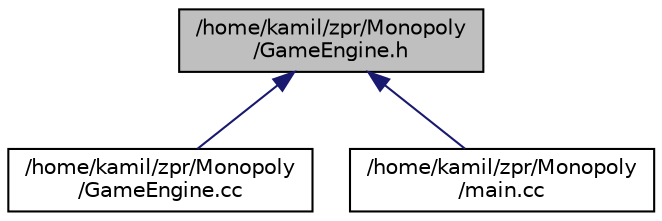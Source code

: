 digraph "/home/kamil/zpr/Monopoly/GameEngine.h"
{
 // LATEX_PDF_SIZE
  edge [fontname="Helvetica",fontsize="10",labelfontname="Helvetica",labelfontsize="10"];
  node [fontname="Helvetica",fontsize="10",shape=record];
  Node1 [label="/home/kamil/zpr/Monopoly\l/GameEngine.h",height=0.2,width=0.4,color="black", fillcolor="grey75", style="filled", fontcolor="black",tooltip="Header file for GameEngine class, used to handle lowes level program operations as input interactions..."];
  Node1 -> Node2 [dir="back",color="midnightblue",fontsize="10",style="solid",fontname="Helvetica"];
  Node2 [label="/home/kamil/zpr/Monopoly\l/GameEngine.cc",height=0.2,width=0.4,color="black", fillcolor="white", style="filled",URL="$_game_engine_8cc.html",tooltip="Source file for GameEngine class, used to handle lowes level program operations as input interactions..."];
  Node1 -> Node3 [dir="back",color="midnightblue",fontsize="10",style="solid",fontname="Helvetica"];
  Node3 [label="/home/kamil/zpr/Monopoly\l/main.cc",height=0.2,width=0.4,color="black", fillcolor="white", style="filled",URL="$main_8cc.html",tooltip="Source file launching monopoly game vs AI project."];
}
